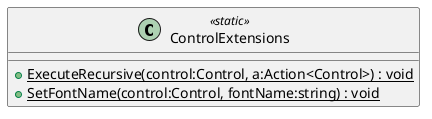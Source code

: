 @startuml
class ControlExtensions <<static>> {
    + {static} ExecuteRecursive(control:Control, a:Action<Control>) : void
    + {static} SetFontName(control:Control, fontName:string) : void
}
@enduml
